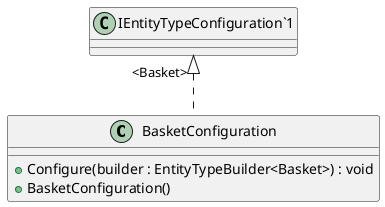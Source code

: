 @startuml BasketConfiguration
class BasketConfiguration  {
    + Configure(builder : EntityTypeBuilder<Basket>) : void
    + BasketConfiguration()
}
"IEntityTypeConfiguration`1" "<Basket>" <|.. BasketConfiguration
@enduml